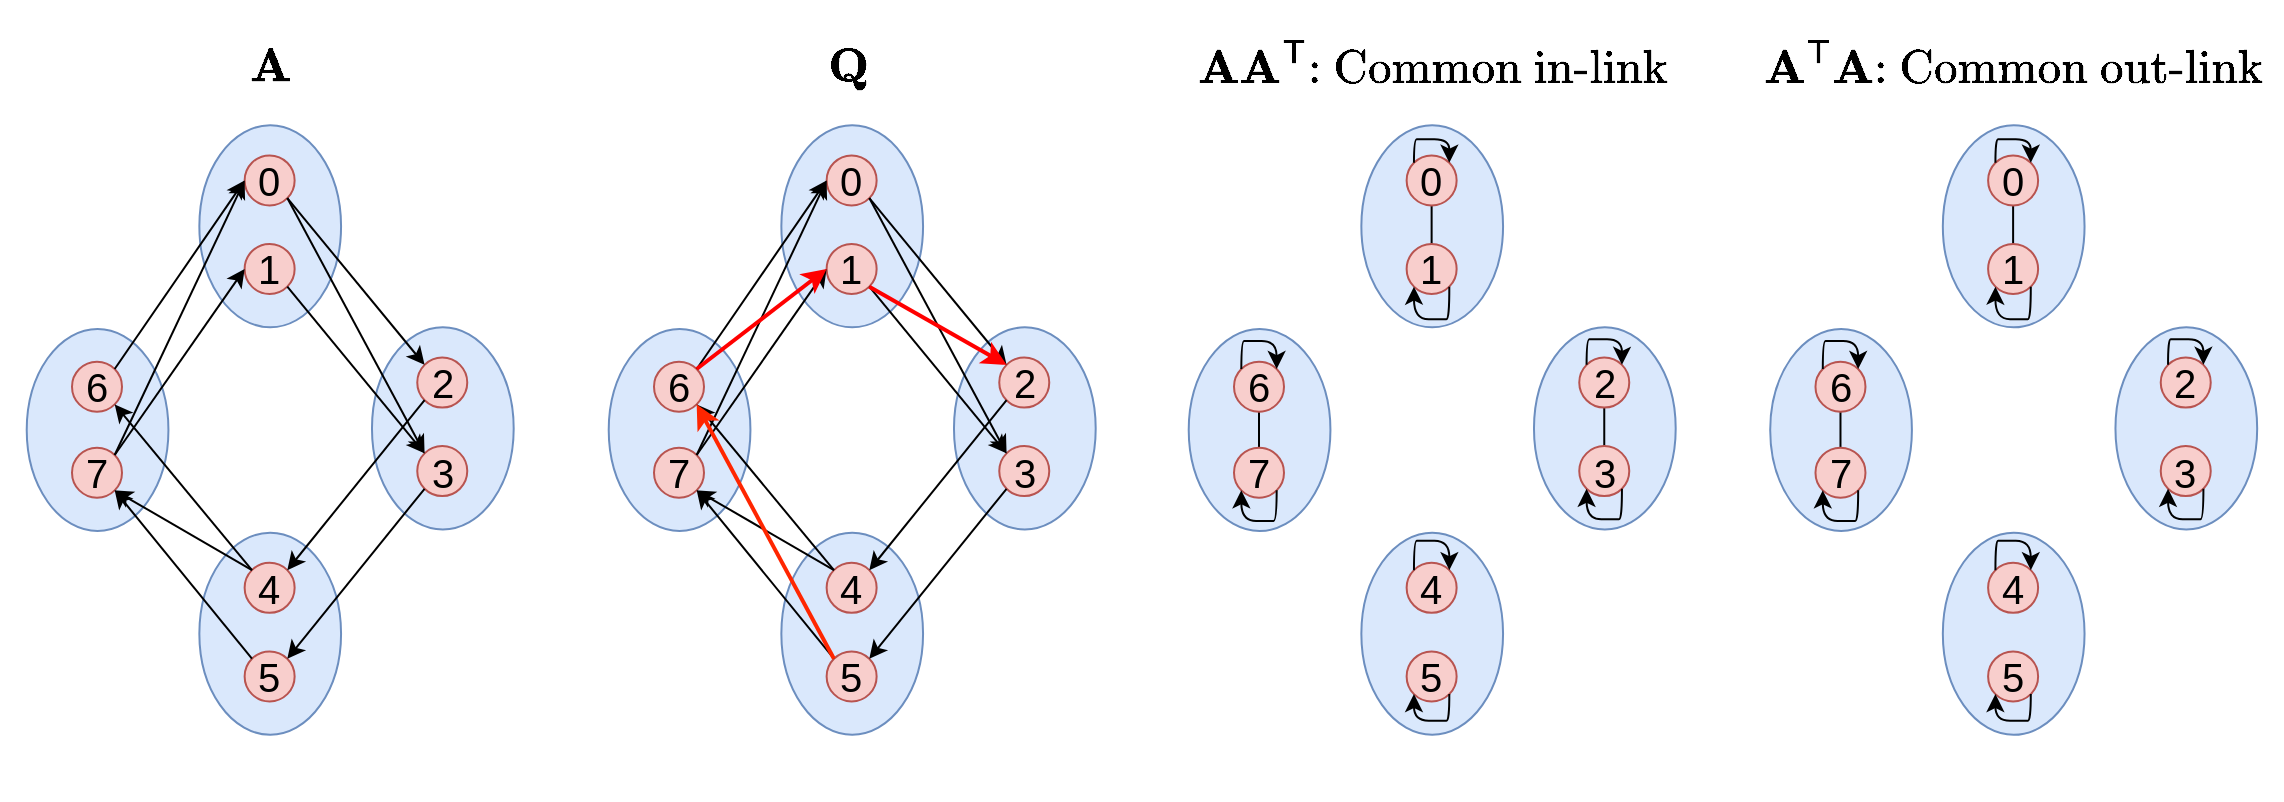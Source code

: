 <mxfile version="21.6.8" type="github">
  <diagram name="Page-1" id="w1v2pbCQFpZ6DE9W8kbo">
    <mxGraphModel dx="855" dy="526" grid="1" gridSize="10" guides="1" tooltips="1" connect="1" arrows="1" fold="1" page="1" pageScale="1" pageWidth="1400" pageHeight="850" math="1" shadow="0">
      <root>
        <mxCell id="0" />
        <mxCell id="1" parent="0" />
        <mxCell id="zq6gwk42By_WQmrwpAdC-290" value="" style="rounded=0;whiteSpace=wrap;html=1;strokeColor=none;" vertex="1" parent="1">
          <mxGeometry x="69.79" y="30" width="1140" height="400" as="geometry" />
        </mxCell>
        <mxCell id="zq6gwk42By_WQmrwpAdC-291" value="" style="group" vertex="1" connectable="0" parent="1">
          <mxGeometry x="82" y="60" width="1115.59" height="340" as="geometry" />
        </mxCell>
        <mxCell id="zq6gwk42By_WQmrwpAdC-72" value="" style="group" vertex="1" connectable="0" parent="zq6gwk42By_WQmrwpAdC-291">
          <mxGeometry y="30" width="243.85" height="310" as="geometry" />
        </mxCell>
        <mxCell id="zq6gwk42By_WQmrwpAdC-155" value="" style="group" vertex="1" connectable="0" parent="zq6gwk42By_WQmrwpAdC-72">
          <mxGeometry x="0.361" y="103.674" width="243.489" height="101.853" as="geometry" />
        </mxCell>
        <mxCell id="zq6gwk42By_WQmrwpAdC-154" value="" style="group" vertex="1" connectable="0" parent="zq6gwk42By_WQmrwpAdC-155">
          <mxGeometry y="0.8" width="70.857" height="101.053" as="geometry" />
        </mxCell>
        <mxCell id="zq6gwk42By_WQmrwpAdC-10" value="" style="ellipse;whiteSpace=wrap;html=1;rotation=-90;fillColor=#dae8fc;strokeColor=#6c8ebf;" vertex="1" parent="zq6gwk42By_WQmrwpAdC-154">
          <mxGeometry x="-15.098" y="15.098" width="101.053" height="70.857" as="geometry" />
        </mxCell>
        <mxCell id="zq6gwk42By_WQmrwpAdC-11" value="6" style="ellipse;whiteSpace=wrap;html=1;aspect=fixed;fillColor=#f8cecc;strokeColor=#b85450;fontSize=20;" vertex="1" parent="zq6gwk42By_WQmrwpAdC-154">
          <mxGeometry x="22.638" y="16.371" width="25" height="25" as="geometry" />
        </mxCell>
        <mxCell id="zq6gwk42By_WQmrwpAdC-12" value="7" style="ellipse;whiteSpace=wrap;html=1;aspect=fixed;fillColor=#f8cecc;strokeColor=#b85450;fontSize=20;" vertex="1" parent="zq6gwk42By_WQmrwpAdC-154">
          <mxGeometry x="22.638" y="59.372" width="25" height="25" as="geometry" />
        </mxCell>
        <mxCell id="zq6gwk42By_WQmrwpAdC-152" value="" style="group" vertex="1" connectable="0" parent="zq6gwk42By_WQmrwpAdC-155">
          <mxGeometry x="172.632" width="70.857" height="101.053" as="geometry" />
        </mxCell>
        <mxCell id="zq6gwk42By_WQmrwpAdC-4" value="" style="ellipse;whiteSpace=wrap;html=1;rotation=-90;fillColor=#dae8fc;strokeColor=#6c8ebf;" vertex="1" parent="zq6gwk42By_WQmrwpAdC-152">
          <mxGeometry x="-15.098" y="15.098" width="101.053" height="70.857" as="geometry" />
        </mxCell>
        <mxCell id="zq6gwk42By_WQmrwpAdC-5" value="2" style="ellipse;whiteSpace=wrap;html=1;aspect=fixed;fillColor=#f8cecc;strokeColor=#b85450;fontSize=20;" vertex="1" parent="zq6gwk42By_WQmrwpAdC-152">
          <mxGeometry x="22.638" y="15.086" width="25" height="25" as="geometry" />
        </mxCell>
        <mxCell id="zq6gwk42By_WQmrwpAdC-6" value="3" style="ellipse;whiteSpace=wrap;html=1;aspect=fixed;fillColor=#f8cecc;strokeColor=#b85450;fontSize=20;" vertex="1" parent="zq6gwk42By_WQmrwpAdC-152">
          <mxGeometry x="22.638" y="59.372" width="25" height="25" as="geometry" />
        </mxCell>
        <mxCell id="zq6gwk42By_WQmrwpAdC-156" value="" style="group" vertex="1" connectable="0" parent="zq6gwk42By_WQmrwpAdC-72">
          <mxGeometry x="86.677" y="2.617" width="70.857" height="304.767" as="geometry" />
        </mxCell>
        <mxCell id="zq6gwk42By_WQmrwpAdC-151" value="" style="group" vertex="1" connectable="0" parent="zq6gwk42By_WQmrwpAdC-156">
          <mxGeometry width="70.857" height="101.053" as="geometry" />
        </mxCell>
        <mxCell id="zq6gwk42By_WQmrwpAdC-1" value="" style="ellipse;whiteSpace=wrap;html=1;rotation=-90;fillColor=#dae8fc;strokeColor=#6c8ebf;" vertex="1" parent="zq6gwk42By_WQmrwpAdC-151">
          <mxGeometry x="-15.098" y="15.098" width="101.053" height="70.857" as="geometry" />
        </mxCell>
        <mxCell id="zq6gwk42By_WQmrwpAdC-2" value="0" style="ellipse;whiteSpace=wrap;html=1;aspect=fixed;fillColor=#f8cecc;strokeColor=#b85450;fontSize=20;" vertex="1" parent="zq6gwk42By_WQmrwpAdC-151">
          <mxGeometry x="22.638" y="15.086" width="25" height="25" as="geometry" />
        </mxCell>
        <mxCell id="zq6gwk42By_WQmrwpAdC-3" value="1" style="ellipse;whiteSpace=wrap;html=1;aspect=fixed;fillColor=#f8cecc;strokeColor=#b85450;fontSize=20;" vertex="1" parent="zq6gwk42By_WQmrwpAdC-151">
          <mxGeometry x="22.638" y="59.372" width="25" height="25" as="geometry" />
        </mxCell>
        <mxCell id="zq6gwk42By_WQmrwpAdC-153" value="" style="group" vertex="1" connectable="0" parent="zq6gwk42By_WQmrwpAdC-156">
          <mxGeometry y="203.714" width="70.857" height="101.053" as="geometry" />
        </mxCell>
        <mxCell id="zq6gwk42By_WQmrwpAdC-7" value="" style="ellipse;whiteSpace=wrap;html=1;rotation=-90;fillColor=#dae8fc;strokeColor=#6c8ebf;" vertex="1" parent="zq6gwk42By_WQmrwpAdC-153">
          <mxGeometry x="-15.098" y="15.098" width="101.053" height="70.857" as="geometry" />
        </mxCell>
        <mxCell id="zq6gwk42By_WQmrwpAdC-8" value="4" style="ellipse;whiteSpace=wrap;html=1;aspect=fixed;fillColor=#f8cecc;strokeColor=#b85450;fontSize=20;" vertex="1" parent="zq6gwk42By_WQmrwpAdC-153">
          <mxGeometry x="22.638" y="15.086" width="25" height="25" as="geometry" />
        </mxCell>
        <mxCell id="zq6gwk42By_WQmrwpAdC-9" value="5" style="ellipse;whiteSpace=wrap;html=1;aspect=fixed;fillColor=#f8cecc;strokeColor=#b85450;fontSize=20;" vertex="1" parent="zq6gwk42By_WQmrwpAdC-153">
          <mxGeometry x="22.638" y="59.372" width="25" height="25" as="geometry" />
        </mxCell>
        <mxCell id="zq6gwk42By_WQmrwpAdC-23" style="rounded=0;orthogonalLoop=1;jettySize=auto;html=1;exitX=1;exitY=0;exitDx=0;exitDy=0;entryX=0;entryY=0.5;entryDx=0;entryDy=0;" edge="1" parent="zq6gwk42By_WQmrwpAdC-72" source="zq6gwk42By_WQmrwpAdC-11" target="zq6gwk42By_WQmrwpAdC-2">
          <mxGeometry relative="1" as="geometry" />
        </mxCell>
        <mxCell id="zq6gwk42By_WQmrwpAdC-24" style="rounded=0;orthogonalLoop=1;jettySize=auto;html=1;exitX=1;exitY=0;exitDx=0;exitDy=0;entryX=0;entryY=0.5;entryDx=0;entryDy=0;" edge="1" parent="zq6gwk42By_WQmrwpAdC-72" source="zq6gwk42By_WQmrwpAdC-12" target="zq6gwk42By_WQmrwpAdC-2">
          <mxGeometry relative="1" as="geometry" />
        </mxCell>
        <mxCell id="zq6gwk42By_WQmrwpAdC-25" style="rounded=0;orthogonalLoop=1;jettySize=auto;html=1;exitX=1;exitY=0;exitDx=0;exitDy=0;entryX=0;entryY=0.5;entryDx=0;entryDy=0;" edge="1" parent="zq6gwk42By_WQmrwpAdC-72" source="zq6gwk42By_WQmrwpAdC-12" target="zq6gwk42By_WQmrwpAdC-3">
          <mxGeometry relative="1" as="geometry" />
        </mxCell>
        <mxCell id="zq6gwk42By_WQmrwpAdC-13" style="rounded=0;orthogonalLoop=1;jettySize=auto;html=1;exitX=1;exitY=1;exitDx=0;exitDy=0;entryX=0;entryY=0;entryDx=0;entryDy=0;" edge="1" parent="zq6gwk42By_WQmrwpAdC-72" source="zq6gwk42By_WQmrwpAdC-2" target="zq6gwk42By_WQmrwpAdC-5">
          <mxGeometry relative="1" as="geometry" />
        </mxCell>
        <mxCell id="zq6gwk42By_WQmrwpAdC-14" style="rounded=0;orthogonalLoop=1;jettySize=auto;html=1;exitX=1;exitY=1;exitDx=0;exitDy=0;entryX=0;entryY=0;entryDx=0;entryDy=0;" edge="1" parent="zq6gwk42By_WQmrwpAdC-72" source="zq6gwk42By_WQmrwpAdC-2" target="zq6gwk42By_WQmrwpAdC-6">
          <mxGeometry relative="1" as="geometry" />
        </mxCell>
        <mxCell id="zq6gwk42By_WQmrwpAdC-17" style="rounded=0;orthogonalLoop=1;jettySize=auto;html=1;exitX=1;exitY=1;exitDx=0;exitDy=0;entryX=0;entryY=0;entryDx=0;entryDy=0;" edge="1" parent="zq6gwk42By_WQmrwpAdC-72" source="zq6gwk42By_WQmrwpAdC-3" target="zq6gwk42By_WQmrwpAdC-6">
          <mxGeometry relative="1" as="geometry">
            <mxPoint x="202.105" y="172.714" as="targetPoint" />
          </mxGeometry>
        </mxCell>
        <mxCell id="zq6gwk42By_WQmrwpAdC-19" style="rounded=0;orthogonalLoop=1;jettySize=auto;html=1;exitX=0;exitY=1;exitDx=0;exitDy=0;entryX=1;entryY=0;entryDx=0;entryDy=0;" edge="1" parent="zq6gwk42By_WQmrwpAdC-72" source="zq6gwk42By_WQmrwpAdC-6" target="zq6gwk42By_WQmrwpAdC-9">
          <mxGeometry relative="1" as="geometry" />
        </mxCell>
        <mxCell id="zq6gwk42By_WQmrwpAdC-18" style="rounded=0;orthogonalLoop=1;jettySize=auto;html=1;exitX=0;exitY=1;exitDx=0;exitDy=0;entryX=1;entryY=0;entryDx=0;entryDy=0;" edge="1" parent="zq6gwk42By_WQmrwpAdC-72" source="zq6gwk42By_WQmrwpAdC-5" target="zq6gwk42By_WQmrwpAdC-8">
          <mxGeometry relative="1" as="geometry" />
        </mxCell>
        <mxCell id="zq6gwk42By_WQmrwpAdC-20" style="rounded=0;orthogonalLoop=1;jettySize=auto;html=1;exitX=0;exitY=0;exitDx=0;exitDy=0;entryX=1;entryY=1;entryDx=0;entryDy=0;" edge="1" parent="zq6gwk42By_WQmrwpAdC-72" source="zq6gwk42By_WQmrwpAdC-8" target="zq6gwk42By_WQmrwpAdC-11">
          <mxGeometry relative="1" as="geometry" />
        </mxCell>
        <mxCell id="zq6gwk42By_WQmrwpAdC-21" style="rounded=0;orthogonalLoop=1;jettySize=auto;html=1;exitX=0;exitY=0;exitDx=0;exitDy=0;entryX=1;entryY=1;entryDx=0;entryDy=0;" edge="1" parent="zq6gwk42By_WQmrwpAdC-72" source="zq6gwk42By_WQmrwpAdC-8" target="zq6gwk42By_WQmrwpAdC-12">
          <mxGeometry relative="1" as="geometry" />
        </mxCell>
        <mxCell id="zq6gwk42By_WQmrwpAdC-22" style="rounded=0;orthogonalLoop=1;jettySize=auto;html=1;exitX=0;exitY=0;exitDx=0;exitDy=0;entryX=1;entryY=1;entryDx=0;entryDy=0;" edge="1" parent="zq6gwk42By_WQmrwpAdC-72" source="zq6gwk42By_WQmrwpAdC-9" target="zq6gwk42By_WQmrwpAdC-12">
          <mxGeometry relative="1" as="geometry" />
        </mxCell>
        <mxCell id="zq6gwk42By_WQmrwpAdC-157" value="" style="group" vertex="1" connectable="0" parent="zq6gwk42By_WQmrwpAdC-291">
          <mxGeometry x="581" y="30" width="243.85" height="310" as="geometry" />
        </mxCell>
        <mxCell id="zq6gwk42By_WQmrwpAdC-158" value="" style="group" vertex="1" connectable="0" parent="zq6gwk42By_WQmrwpAdC-157">
          <mxGeometry x="0.361" y="103.674" width="243.489" height="101.853" as="geometry" />
        </mxCell>
        <mxCell id="zq6gwk42By_WQmrwpAdC-159" value="" style="group" vertex="1" connectable="0" parent="zq6gwk42By_WQmrwpAdC-158">
          <mxGeometry y="0.8" width="70.857" height="101.053" as="geometry" />
        </mxCell>
        <mxCell id="zq6gwk42By_WQmrwpAdC-160" value="" style="ellipse;whiteSpace=wrap;html=1;rotation=-90;fillColor=#dae8fc;strokeColor=#6c8ebf;" vertex="1" parent="zq6gwk42By_WQmrwpAdC-159">
          <mxGeometry x="-15.098" y="15.098" width="101.053" height="70.857" as="geometry" />
        </mxCell>
        <mxCell id="zq6gwk42By_WQmrwpAdC-209" style="edgeStyle=orthogonalEdgeStyle;rounded=0;orthogonalLoop=1;jettySize=auto;html=1;exitX=0.5;exitY=1;exitDx=0;exitDy=0;entryX=0.5;entryY=0;entryDx=0;entryDy=0;startArrow=none;startFill=0;fontSize=20;endArrow=none;endFill=0;" edge="1" parent="zq6gwk42By_WQmrwpAdC-159" source="zq6gwk42By_WQmrwpAdC-161" target="zq6gwk42By_WQmrwpAdC-162">
          <mxGeometry relative="1" as="geometry" />
        </mxCell>
        <mxCell id="zq6gwk42By_WQmrwpAdC-161" value="6" style="ellipse;whiteSpace=wrap;html=1;aspect=fixed;fillColor=#f8cecc;strokeColor=#b85450;fontSize=20;" vertex="1" parent="zq6gwk42By_WQmrwpAdC-159">
          <mxGeometry x="22.638" y="16.371" width="25" height="25" as="geometry" />
        </mxCell>
        <mxCell id="zq6gwk42By_WQmrwpAdC-162" value="7" style="ellipse;whiteSpace=wrap;html=1;aspect=fixed;fillColor=#f8cecc;strokeColor=#b85450;fontSize=20;" vertex="1" parent="zq6gwk42By_WQmrwpAdC-159">
          <mxGeometry x="22.638" y="59.372" width="25" height="25" as="geometry" />
        </mxCell>
        <mxCell id="zq6gwk42By_WQmrwpAdC-215" style="edgeStyle=orthogonalEdgeStyle;rounded=0;orthogonalLoop=1;jettySize=auto;html=1;exitX=0;exitY=0;exitDx=0;exitDy=0;entryX=1;entryY=0;entryDx=0;entryDy=0;curved=1;" edge="1" parent="zq6gwk42By_WQmrwpAdC-159" source="zq6gwk42By_WQmrwpAdC-161" target="zq6gwk42By_WQmrwpAdC-161">
          <mxGeometry relative="1" as="geometry">
            <Array as="points">
              <mxPoint x="29" y="6" />
              <mxPoint x="41" y="6" />
            </Array>
          </mxGeometry>
        </mxCell>
        <mxCell id="zq6gwk42By_WQmrwpAdC-216" style="edgeStyle=orthogonalEdgeStyle;rounded=0;orthogonalLoop=1;jettySize=auto;html=1;exitX=1;exitY=1;exitDx=0;exitDy=0;entryX=0;entryY=1;entryDx=0;entryDy=0;curved=1;" edge="1" parent="zq6gwk42By_WQmrwpAdC-159" source="zq6gwk42By_WQmrwpAdC-162" target="zq6gwk42By_WQmrwpAdC-162">
          <mxGeometry relative="1" as="geometry">
            <Array as="points">
              <mxPoint x="41" y="96" />
              <mxPoint x="29" y="96" />
            </Array>
          </mxGeometry>
        </mxCell>
        <mxCell id="zq6gwk42By_WQmrwpAdC-163" value="" style="group" vertex="1" connectable="0" parent="zq6gwk42By_WQmrwpAdC-158">
          <mxGeometry x="172.632" width="70.857" height="101.053" as="geometry" />
        </mxCell>
        <mxCell id="zq6gwk42By_WQmrwpAdC-164" value="" style="ellipse;whiteSpace=wrap;html=1;rotation=-90;fillColor=#dae8fc;strokeColor=#6c8ebf;" vertex="1" parent="zq6gwk42By_WQmrwpAdC-163">
          <mxGeometry x="-15.098" y="15.098" width="101.053" height="70.857" as="geometry" />
        </mxCell>
        <mxCell id="zq6gwk42By_WQmrwpAdC-207" style="edgeStyle=orthogonalEdgeStyle;rounded=0;orthogonalLoop=1;jettySize=auto;html=1;exitX=0.5;exitY=1;exitDx=0;exitDy=0;entryX=0.5;entryY=0;entryDx=0;entryDy=0;startArrow=none;startFill=0;fontSize=20;endArrow=none;endFill=0;" edge="1" parent="zq6gwk42By_WQmrwpAdC-163" source="zq6gwk42By_WQmrwpAdC-165" target="zq6gwk42By_WQmrwpAdC-166">
          <mxGeometry relative="1" as="geometry" />
        </mxCell>
        <mxCell id="zq6gwk42By_WQmrwpAdC-165" value="2" style="ellipse;whiteSpace=wrap;html=1;aspect=fixed;fillColor=#f8cecc;strokeColor=#b85450;fontSize=20;" vertex="1" parent="zq6gwk42By_WQmrwpAdC-163">
          <mxGeometry x="22.638" y="15.086" width="25" height="25" as="geometry" />
        </mxCell>
        <mxCell id="zq6gwk42By_WQmrwpAdC-166" value="3" style="ellipse;whiteSpace=wrap;html=1;aspect=fixed;fillColor=#f8cecc;strokeColor=#b85450;fontSize=20;" vertex="1" parent="zq6gwk42By_WQmrwpAdC-163">
          <mxGeometry x="22.638" y="59.372" width="25" height="25" as="geometry" />
        </mxCell>
        <mxCell id="zq6gwk42By_WQmrwpAdC-213" style="edgeStyle=orthogonalEdgeStyle;rounded=0;orthogonalLoop=1;jettySize=auto;html=1;exitX=0;exitY=0;exitDx=0;exitDy=0;entryX=1;entryY=0;entryDx=0;entryDy=0;curved=1;" edge="1" parent="zq6gwk42By_WQmrwpAdC-163" source="zq6gwk42By_WQmrwpAdC-165" target="zq6gwk42By_WQmrwpAdC-165">
          <mxGeometry relative="1" as="geometry">
            <Array as="points">
              <mxPoint x="29" y="6" />
              <mxPoint x="41" y="6" />
            </Array>
          </mxGeometry>
        </mxCell>
        <mxCell id="zq6gwk42By_WQmrwpAdC-214" style="edgeStyle=orthogonalEdgeStyle;rounded=0;orthogonalLoop=1;jettySize=auto;html=1;exitX=1;exitY=1;exitDx=0;exitDy=0;entryX=0;entryY=1;entryDx=0;entryDy=0;curved=1;" edge="1" parent="zq6gwk42By_WQmrwpAdC-163" source="zq6gwk42By_WQmrwpAdC-166" target="zq6gwk42By_WQmrwpAdC-166">
          <mxGeometry relative="1" as="geometry">
            <Array as="points">
              <mxPoint x="41" y="96" />
              <mxPoint x="29" y="96" />
            </Array>
          </mxGeometry>
        </mxCell>
        <mxCell id="zq6gwk42By_WQmrwpAdC-167" value="" style="group" vertex="1" connectable="0" parent="zq6gwk42By_WQmrwpAdC-157">
          <mxGeometry x="86.677" y="2.617" width="70.857" height="304.767" as="geometry" />
        </mxCell>
        <mxCell id="zq6gwk42By_WQmrwpAdC-168" value="" style="group" vertex="1" connectable="0" parent="zq6gwk42By_WQmrwpAdC-167">
          <mxGeometry width="70.857" height="101.053" as="geometry" />
        </mxCell>
        <mxCell id="zq6gwk42By_WQmrwpAdC-169" value="" style="ellipse;whiteSpace=wrap;html=1;rotation=-90;fillColor=#dae8fc;strokeColor=#6c8ebf;" vertex="1" parent="zq6gwk42By_WQmrwpAdC-168">
          <mxGeometry x="-15.098" y="15.098" width="101.053" height="70.857" as="geometry" />
        </mxCell>
        <mxCell id="zq6gwk42By_WQmrwpAdC-206" style="edgeStyle=orthogonalEdgeStyle;rounded=0;orthogonalLoop=1;jettySize=auto;html=1;exitX=0.5;exitY=1;exitDx=0;exitDy=0;entryX=0.5;entryY=0;entryDx=0;entryDy=0;startArrow=none;startFill=0;fontSize=20;endArrow=none;endFill=0;" edge="1" parent="zq6gwk42By_WQmrwpAdC-168" source="zq6gwk42By_WQmrwpAdC-170" target="zq6gwk42By_WQmrwpAdC-171">
          <mxGeometry relative="1" as="geometry" />
        </mxCell>
        <mxCell id="zq6gwk42By_WQmrwpAdC-170" value="0" style="ellipse;whiteSpace=wrap;html=1;aspect=fixed;fillColor=#f8cecc;strokeColor=#b85450;fontSize=20;" vertex="1" parent="zq6gwk42By_WQmrwpAdC-168">
          <mxGeometry x="22.638" y="15.086" width="25" height="25" as="geometry" />
        </mxCell>
        <mxCell id="zq6gwk42By_WQmrwpAdC-171" value="1" style="ellipse;whiteSpace=wrap;html=1;aspect=fixed;fillColor=#f8cecc;strokeColor=#b85450;fontSize=20;" vertex="1" parent="zq6gwk42By_WQmrwpAdC-168">
          <mxGeometry x="22.638" y="59.372" width="25" height="25" as="geometry" />
        </mxCell>
        <mxCell id="zq6gwk42By_WQmrwpAdC-211" style="edgeStyle=orthogonalEdgeStyle;rounded=0;orthogonalLoop=1;jettySize=auto;html=1;exitX=0;exitY=0;exitDx=0;exitDy=0;entryX=1;entryY=0;entryDx=0;entryDy=0;curved=1;" edge="1" parent="zq6gwk42By_WQmrwpAdC-168" source="zq6gwk42By_WQmrwpAdC-170" target="zq6gwk42By_WQmrwpAdC-170">
          <mxGeometry relative="1" as="geometry">
            <Array as="points">
              <mxPoint x="29" y="7" />
              <mxPoint x="41" y="7" />
            </Array>
          </mxGeometry>
        </mxCell>
        <mxCell id="zq6gwk42By_WQmrwpAdC-212" style="edgeStyle=orthogonalEdgeStyle;rounded=0;orthogonalLoop=1;jettySize=auto;html=1;exitX=1;exitY=1;exitDx=0;exitDy=0;entryX=0;entryY=1;entryDx=0;entryDy=0;curved=1;" edge="1" parent="zq6gwk42By_WQmrwpAdC-168" source="zq6gwk42By_WQmrwpAdC-171" target="zq6gwk42By_WQmrwpAdC-171">
          <mxGeometry relative="1" as="geometry">
            <Array as="points">
              <mxPoint x="41" y="97" />
              <mxPoint x="29" y="97" />
            </Array>
          </mxGeometry>
        </mxCell>
        <mxCell id="zq6gwk42By_WQmrwpAdC-172" value="" style="group" vertex="1" connectable="0" parent="zq6gwk42By_WQmrwpAdC-167">
          <mxGeometry y="203.714" width="70.857" height="101.053" as="geometry" />
        </mxCell>
        <mxCell id="zq6gwk42By_WQmrwpAdC-173" value="" style="ellipse;whiteSpace=wrap;html=1;rotation=-90;fillColor=#dae8fc;strokeColor=#6c8ebf;" vertex="1" parent="zq6gwk42By_WQmrwpAdC-172">
          <mxGeometry x="-15.098" y="15.098" width="101.053" height="70.857" as="geometry" />
        </mxCell>
        <mxCell id="zq6gwk42By_WQmrwpAdC-174" value="4" style="ellipse;whiteSpace=wrap;html=1;aspect=fixed;fillColor=#f8cecc;strokeColor=#b85450;fontSize=20;" vertex="1" parent="zq6gwk42By_WQmrwpAdC-172">
          <mxGeometry x="22.638" y="15.086" width="25" height="25" as="geometry" />
        </mxCell>
        <mxCell id="zq6gwk42By_WQmrwpAdC-175" value="5" style="ellipse;whiteSpace=wrap;html=1;aspect=fixed;fillColor=#f8cecc;strokeColor=#b85450;fontSize=20;" vertex="1" parent="zq6gwk42By_WQmrwpAdC-172">
          <mxGeometry x="22.638" y="59.372" width="25" height="25" as="geometry" />
        </mxCell>
        <mxCell id="zq6gwk42By_WQmrwpAdC-217" style="edgeStyle=orthogonalEdgeStyle;rounded=0;orthogonalLoop=1;jettySize=auto;html=1;exitX=0;exitY=0;exitDx=0;exitDy=0;entryX=1;entryY=0;entryDx=0;entryDy=0;curved=1;" edge="1" parent="zq6gwk42By_WQmrwpAdC-172" source="zq6gwk42By_WQmrwpAdC-174" target="zq6gwk42By_WQmrwpAdC-174">
          <mxGeometry relative="1" as="geometry">
            <Array as="points">
              <mxPoint x="29" y="4" />
              <mxPoint x="41" y="4" />
            </Array>
          </mxGeometry>
        </mxCell>
        <mxCell id="zq6gwk42By_WQmrwpAdC-218" style="edgeStyle=orthogonalEdgeStyle;rounded=0;orthogonalLoop=1;jettySize=auto;html=1;exitX=1;exitY=1;exitDx=0;exitDy=0;entryX=0;entryY=1;entryDx=0;entryDy=0;curved=1;" edge="1" parent="zq6gwk42By_WQmrwpAdC-172" source="zq6gwk42By_WQmrwpAdC-175" target="zq6gwk42By_WQmrwpAdC-175">
          <mxGeometry relative="1" as="geometry">
            <Array as="points">
              <mxPoint x="41" y="94" />
              <mxPoint x="29" y="94" />
            </Array>
          </mxGeometry>
        </mxCell>
        <mxCell id="zq6gwk42By_WQmrwpAdC-219" value="" style="group" vertex="1" connectable="0" parent="zq6gwk42By_WQmrwpAdC-291">
          <mxGeometry x="871.74" y="30" width="243.85" height="310" as="geometry" />
        </mxCell>
        <mxCell id="zq6gwk42By_WQmrwpAdC-220" value="" style="group" vertex="1" connectable="0" parent="zq6gwk42By_WQmrwpAdC-219">
          <mxGeometry x="0.361" y="103.674" width="243.489" height="101.853" as="geometry" />
        </mxCell>
        <mxCell id="zq6gwk42By_WQmrwpAdC-221" value="" style="group" vertex="1" connectable="0" parent="zq6gwk42By_WQmrwpAdC-220">
          <mxGeometry y="0.8" width="70.857" height="101.053" as="geometry" />
        </mxCell>
        <mxCell id="zq6gwk42By_WQmrwpAdC-222" value="" style="ellipse;whiteSpace=wrap;html=1;rotation=-90;fillColor=#dae8fc;strokeColor=#6c8ebf;" vertex="1" parent="zq6gwk42By_WQmrwpAdC-221">
          <mxGeometry x="-15.098" y="15.098" width="101.053" height="70.857" as="geometry" />
        </mxCell>
        <mxCell id="zq6gwk42By_WQmrwpAdC-223" style="edgeStyle=orthogonalEdgeStyle;rounded=0;orthogonalLoop=1;jettySize=auto;html=1;exitX=0.5;exitY=1;exitDx=0;exitDy=0;entryX=0.5;entryY=0;entryDx=0;entryDy=0;startArrow=none;startFill=0;fontSize=20;endArrow=none;endFill=0;" edge="1" parent="zq6gwk42By_WQmrwpAdC-221" source="zq6gwk42By_WQmrwpAdC-224" target="zq6gwk42By_WQmrwpAdC-225">
          <mxGeometry relative="1" as="geometry" />
        </mxCell>
        <mxCell id="zq6gwk42By_WQmrwpAdC-224" value="6" style="ellipse;whiteSpace=wrap;html=1;aspect=fixed;fillColor=#f8cecc;strokeColor=#b85450;fontSize=20;" vertex="1" parent="zq6gwk42By_WQmrwpAdC-221">
          <mxGeometry x="22.638" y="16.371" width="25" height="25" as="geometry" />
        </mxCell>
        <mxCell id="zq6gwk42By_WQmrwpAdC-225" value="7" style="ellipse;whiteSpace=wrap;html=1;aspect=fixed;fillColor=#f8cecc;strokeColor=#b85450;fontSize=20;" vertex="1" parent="zq6gwk42By_WQmrwpAdC-221">
          <mxGeometry x="22.638" y="59.372" width="25" height="25" as="geometry" />
        </mxCell>
        <mxCell id="zq6gwk42By_WQmrwpAdC-226" style="edgeStyle=orthogonalEdgeStyle;rounded=0;orthogonalLoop=1;jettySize=auto;html=1;exitX=0;exitY=0;exitDx=0;exitDy=0;entryX=1;entryY=0;entryDx=0;entryDy=0;curved=1;" edge="1" parent="zq6gwk42By_WQmrwpAdC-221" source="zq6gwk42By_WQmrwpAdC-224" target="zq6gwk42By_WQmrwpAdC-224">
          <mxGeometry relative="1" as="geometry">
            <Array as="points">
              <mxPoint x="29" y="6" />
              <mxPoint x="41" y="6" />
            </Array>
          </mxGeometry>
        </mxCell>
        <mxCell id="zq6gwk42By_WQmrwpAdC-227" style="edgeStyle=orthogonalEdgeStyle;rounded=0;orthogonalLoop=1;jettySize=auto;html=1;exitX=1;exitY=1;exitDx=0;exitDy=0;entryX=0;entryY=1;entryDx=0;entryDy=0;curved=1;" edge="1" parent="zq6gwk42By_WQmrwpAdC-221" source="zq6gwk42By_WQmrwpAdC-225" target="zq6gwk42By_WQmrwpAdC-225">
          <mxGeometry relative="1" as="geometry">
            <Array as="points">
              <mxPoint x="41" y="96" />
              <mxPoint x="29" y="96" />
            </Array>
          </mxGeometry>
        </mxCell>
        <mxCell id="zq6gwk42By_WQmrwpAdC-228" value="" style="group" vertex="1" connectable="0" parent="zq6gwk42By_WQmrwpAdC-220">
          <mxGeometry x="172.632" width="70.857" height="101.053" as="geometry" />
        </mxCell>
        <mxCell id="zq6gwk42By_WQmrwpAdC-229" value="" style="ellipse;whiteSpace=wrap;html=1;rotation=-90;fillColor=#dae8fc;strokeColor=#6c8ebf;" vertex="1" parent="zq6gwk42By_WQmrwpAdC-228">
          <mxGeometry x="-15.098" y="15.098" width="101.053" height="70.857" as="geometry" />
        </mxCell>
        <mxCell id="zq6gwk42By_WQmrwpAdC-231" value="2" style="ellipse;whiteSpace=wrap;html=1;aspect=fixed;fillColor=#f8cecc;strokeColor=#b85450;fontSize=20;" vertex="1" parent="zq6gwk42By_WQmrwpAdC-228">
          <mxGeometry x="22.638" y="15.086" width="25" height="25" as="geometry" />
        </mxCell>
        <mxCell id="zq6gwk42By_WQmrwpAdC-232" value="3" style="ellipse;whiteSpace=wrap;html=1;aspect=fixed;fillColor=#f8cecc;strokeColor=#b85450;fontSize=20;" vertex="1" parent="zq6gwk42By_WQmrwpAdC-228">
          <mxGeometry x="22.638" y="59.372" width="25" height="25" as="geometry" />
        </mxCell>
        <mxCell id="zq6gwk42By_WQmrwpAdC-233" style="edgeStyle=orthogonalEdgeStyle;rounded=0;orthogonalLoop=1;jettySize=auto;html=1;exitX=0;exitY=0;exitDx=0;exitDy=0;entryX=1;entryY=0;entryDx=0;entryDy=0;curved=1;" edge="1" parent="zq6gwk42By_WQmrwpAdC-228" source="zq6gwk42By_WQmrwpAdC-231" target="zq6gwk42By_WQmrwpAdC-231">
          <mxGeometry relative="1" as="geometry">
            <Array as="points">
              <mxPoint x="29" y="6" />
              <mxPoint x="41" y="6" />
            </Array>
          </mxGeometry>
        </mxCell>
        <mxCell id="zq6gwk42By_WQmrwpAdC-234" style="edgeStyle=orthogonalEdgeStyle;rounded=0;orthogonalLoop=1;jettySize=auto;html=1;exitX=1;exitY=1;exitDx=0;exitDy=0;entryX=0;entryY=1;entryDx=0;entryDy=0;curved=1;" edge="1" parent="zq6gwk42By_WQmrwpAdC-228" source="zq6gwk42By_WQmrwpAdC-232" target="zq6gwk42By_WQmrwpAdC-232">
          <mxGeometry relative="1" as="geometry">
            <Array as="points">
              <mxPoint x="41" y="96" />
              <mxPoint x="29" y="96" />
            </Array>
          </mxGeometry>
        </mxCell>
        <mxCell id="zq6gwk42By_WQmrwpAdC-235" value="" style="group" vertex="1" connectable="0" parent="zq6gwk42By_WQmrwpAdC-219">
          <mxGeometry x="86.677" y="2.617" width="70.857" height="304.767" as="geometry" />
        </mxCell>
        <mxCell id="zq6gwk42By_WQmrwpAdC-236" value="" style="group" vertex="1" connectable="0" parent="zq6gwk42By_WQmrwpAdC-235">
          <mxGeometry width="70.857" height="101.053" as="geometry" />
        </mxCell>
        <mxCell id="zq6gwk42By_WQmrwpAdC-237" value="" style="ellipse;whiteSpace=wrap;html=1;rotation=-90;fillColor=#dae8fc;strokeColor=#6c8ebf;" vertex="1" parent="zq6gwk42By_WQmrwpAdC-236">
          <mxGeometry x="-15.098" y="15.098" width="101.053" height="70.857" as="geometry" />
        </mxCell>
        <mxCell id="zq6gwk42By_WQmrwpAdC-238" style="edgeStyle=orthogonalEdgeStyle;rounded=0;orthogonalLoop=1;jettySize=auto;html=1;exitX=0.5;exitY=1;exitDx=0;exitDy=0;entryX=0.5;entryY=0;entryDx=0;entryDy=0;startArrow=none;startFill=0;fontSize=20;endArrow=none;endFill=0;" edge="1" parent="zq6gwk42By_WQmrwpAdC-236" source="zq6gwk42By_WQmrwpAdC-239" target="zq6gwk42By_WQmrwpAdC-240">
          <mxGeometry relative="1" as="geometry" />
        </mxCell>
        <mxCell id="zq6gwk42By_WQmrwpAdC-239" value="0" style="ellipse;whiteSpace=wrap;html=1;aspect=fixed;fillColor=#f8cecc;strokeColor=#b85450;fontSize=20;" vertex="1" parent="zq6gwk42By_WQmrwpAdC-236">
          <mxGeometry x="22.638" y="15.086" width="25" height="25" as="geometry" />
        </mxCell>
        <mxCell id="zq6gwk42By_WQmrwpAdC-240" value="1" style="ellipse;whiteSpace=wrap;html=1;aspect=fixed;fillColor=#f8cecc;strokeColor=#b85450;fontSize=20;" vertex="1" parent="zq6gwk42By_WQmrwpAdC-236">
          <mxGeometry x="22.638" y="59.372" width="25" height="25" as="geometry" />
        </mxCell>
        <mxCell id="zq6gwk42By_WQmrwpAdC-241" style="edgeStyle=orthogonalEdgeStyle;rounded=0;orthogonalLoop=1;jettySize=auto;html=1;exitX=0;exitY=0;exitDx=0;exitDy=0;entryX=1;entryY=0;entryDx=0;entryDy=0;curved=1;" edge="1" parent="zq6gwk42By_WQmrwpAdC-236" source="zq6gwk42By_WQmrwpAdC-239" target="zq6gwk42By_WQmrwpAdC-239">
          <mxGeometry relative="1" as="geometry">
            <Array as="points">
              <mxPoint x="29" y="7" />
              <mxPoint x="41" y="7" />
            </Array>
          </mxGeometry>
        </mxCell>
        <mxCell id="zq6gwk42By_WQmrwpAdC-242" style="edgeStyle=orthogonalEdgeStyle;rounded=0;orthogonalLoop=1;jettySize=auto;html=1;exitX=1;exitY=1;exitDx=0;exitDy=0;entryX=0;entryY=1;entryDx=0;entryDy=0;curved=1;" edge="1" parent="zq6gwk42By_WQmrwpAdC-236" source="zq6gwk42By_WQmrwpAdC-240" target="zq6gwk42By_WQmrwpAdC-240">
          <mxGeometry relative="1" as="geometry">
            <Array as="points">
              <mxPoint x="41" y="97" />
              <mxPoint x="29" y="97" />
            </Array>
          </mxGeometry>
        </mxCell>
        <mxCell id="zq6gwk42By_WQmrwpAdC-243" value="" style="group" vertex="1" connectable="0" parent="zq6gwk42By_WQmrwpAdC-235">
          <mxGeometry y="203.714" width="70.857" height="101.053" as="geometry" />
        </mxCell>
        <mxCell id="zq6gwk42By_WQmrwpAdC-244" value="" style="ellipse;whiteSpace=wrap;html=1;rotation=-90;fillColor=#dae8fc;strokeColor=#6c8ebf;" vertex="1" parent="zq6gwk42By_WQmrwpAdC-243">
          <mxGeometry x="-15.098" y="15.098" width="101.053" height="70.857" as="geometry" />
        </mxCell>
        <mxCell id="zq6gwk42By_WQmrwpAdC-245" value="4" style="ellipse;whiteSpace=wrap;html=1;aspect=fixed;fillColor=#f8cecc;strokeColor=#b85450;fontSize=20;" vertex="1" parent="zq6gwk42By_WQmrwpAdC-243">
          <mxGeometry x="22.638" y="15.086" width="25" height="25" as="geometry" />
        </mxCell>
        <mxCell id="zq6gwk42By_WQmrwpAdC-246" value="5" style="ellipse;whiteSpace=wrap;html=1;aspect=fixed;fillColor=#f8cecc;strokeColor=#b85450;fontSize=20;" vertex="1" parent="zq6gwk42By_WQmrwpAdC-243">
          <mxGeometry x="22.638" y="59.372" width="25" height="25" as="geometry" />
        </mxCell>
        <mxCell id="zq6gwk42By_WQmrwpAdC-247" style="edgeStyle=orthogonalEdgeStyle;rounded=0;orthogonalLoop=1;jettySize=auto;html=1;exitX=0;exitY=0;exitDx=0;exitDy=0;entryX=1;entryY=0;entryDx=0;entryDy=0;curved=1;" edge="1" parent="zq6gwk42By_WQmrwpAdC-243" source="zq6gwk42By_WQmrwpAdC-245" target="zq6gwk42By_WQmrwpAdC-245">
          <mxGeometry relative="1" as="geometry">
            <Array as="points">
              <mxPoint x="29" y="4" />
              <mxPoint x="41" y="4" />
            </Array>
          </mxGeometry>
        </mxCell>
        <mxCell id="zq6gwk42By_WQmrwpAdC-248" style="edgeStyle=orthogonalEdgeStyle;rounded=0;orthogonalLoop=1;jettySize=auto;html=1;exitX=1;exitY=1;exitDx=0;exitDy=0;entryX=0;entryY=1;entryDx=0;entryDy=0;curved=1;" edge="1" parent="zq6gwk42By_WQmrwpAdC-243" source="zq6gwk42By_WQmrwpAdC-246" target="zq6gwk42By_WQmrwpAdC-246">
          <mxGeometry relative="1" as="geometry">
            <Array as="points">
              <mxPoint x="41" y="94" />
              <mxPoint x="29" y="94" />
            </Array>
          </mxGeometry>
        </mxCell>
        <mxCell id="zq6gwk42By_WQmrwpAdC-251" value="$$\mathbf{A}\mathbf{A}^\mathsf{T}\text{: Common in-link}$$&amp;nbsp;" style="text;html=1;strokeColor=none;fillColor=none;align=center;verticalAlign=middle;whiteSpace=wrap;rounded=0;fontSize=20;" vertex="1" parent="zq6gwk42By_WQmrwpAdC-291">
          <mxGeometry x="605.92" width="194" height="30" as="geometry" />
        </mxCell>
        <mxCell id="zq6gwk42By_WQmrwpAdC-253" value="$$\mathbf{A}^\mathsf{T}&lt;br&gt;\mathbf{A}\text{: Common out-link}$$&amp;nbsp;" style="text;html=1;strokeColor=none;fillColor=none;align=center;verticalAlign=middle;whiteSpace=wrap;rounded=0;fontSize=20;" vertex="1" parent="zq6gwk42By_WQmrwpAdC-291">
          <mxGeometry x="896.66" width="194" height="30" as="geometry" />
        </mxCell>
        <mxCell id="zq6gwk42By_WQmrwpAdC-254" value="$$\mathbf{A}$$&amp;nbsp;" style="text;html=1;strokeColor=none;fillColor=none;align=center;verticalAlign=middle;whiteSpace=wrap;rounded=0;fontSize=20;" vertex="1" parent="zq6gwk42By_WQmrwpAdC-291">
          <mxGeometry x="24.92" width="194" height="30" as="geometry" />
        </mxCell>
        <mxCell id="zq6gwk42By_WQmrwpAdC-255" value="" style="group" vertex="1" connectable="0" parent="zq6gwk42By_WQmrwpAdC-291">
          <mxGeometry x="291" y="30" width="243.85" height="310" as="geometry" />
        </mxCell>
        <mxCell id="zq6gwk42By_WQmrwpAdC-256" value="" style="group" vertex="1" connectable="0" parent="zq6gwk42By_WQmrwpAdC-255">
          <mxGeometry x="0.361" y="103.674" width="243.489" height="101.853" as="geometry" />
        </mxCell>
        <mxCell id="zq6gwk42By_WQmrwpAdC-257" value="" style="group" vertex="1" connectable="0" parent="zq6gwk42By_WQmrwpAdC-256">
          <mxGeometry y="0.8" width="70.857" height="101.053" as="geometry" />
        </mxCell>
        <mxCell id="zq6gwk42By_WQmrwpAdC-258" value="" style="ellipse;whiteSpace=wrap;html=1;rotation=-90;fillColor=#dae8fc;strokeColor=#6c8ebf;" vertex="1" parent="zq6gwk42By_WQmrwpAdC-257">
          <mxGeometry x="-15.098" y="15.098" width="101.053" height="70.857" as="geometry" />
        </mxCell>
        <mxCell id="zq6gwk42By_WQmrwpAdC-259" value="6" style="ellipse;whiteSpace=wrap;html=1;aspect=fixed;fillColor=#f8cecc;strokeColor=#b85450;fontSize=20;" vertex="1" parent="zq6gwk42By_WQmrwpAdC-257">
          <mxGeometry x="22.638" y="16.371" width="25" height="25" as="geometry" />
        </mxCell>
        <mxCell id="zq6gwk42By_WQmrwpAdC-260" value="7" style="ellipse;whiteSpace=wrap;html=1;aspect=fixed;fillColor=#f8cecc;strokeColor=#b85450;fontSize=20;" vertex="1" parent="zq6gwk42By_WQmrwpAdC-257">
          <mxGeometry x="22.638" y="59.372" width="25" height="25" as="geometry" />
        </mxCell>
        <mxCell id="zq6gwk42By_WQmrwpAdC-261" value="" style="group" vertex="1" connectable="0" parent="zq6gwk42By_WQmrwpAdC-256">
          <mxGeometry x="172.632" width="70.857" height="101.053" as="geometry" />
        </mxCell>
        <mxCell id="zq6gwk42By_WQmrwpAdC-262" value="" style="ellipse;whiteSpace=wrap;html=1;rotation=-90;fillColor=#dae8fc;strokeColor=#6c8ebf;" vertex="1" parent="zq6gwk42By_WQmrwpAdC-261">
          <mxGeometry x="-15.098" y="15.098" width="101.053" height="70.857" as="geometry" />
        </mxCell>
        <mxCell id="zq6gwk42By_WQmrwpAdC-263" value="2" style="ellipse;whiteSpace=wrap;html=1;aspect=fixed;fillColor=#f8cecc;strokeColor=#b85450;fontSize=20;" vertex="1" parent="zq6gwk42By_WQmrwpAdC-261">
          <mxGeometry x="22.638" y="15.086" width="25" height="25" as="geometry" />
        </mxCell>
        <mxCell id="zq6gwk42By_WQmrwpAdC-264" value="3" style="ellipse;whiteSpace=wrap;html=1;aspect=fixed;fillColor=#f8cecc;strokeColor=#b85450;fontSize=20;" vertex="1" parent="zq6gwk42By_WQmrwpAdC-261">
          <mxGeometry x="22.638" y="59.372" width="25" height="25" as="geometry" />
        </mxCell>
        <mxCell id="zq6gwk42By_WQmrwpAdC-265" value="" style="group" vertex="1" connectable="0" parent="zq6gwk42By_WQmrwpAdC-255">
          <mxGeometry x="86.677" y="2.617" width="70.857" height="304.767" as="geometry" />
        </mxCell>
        <mxCell id="zq6gwk42By_WQmrwpAdC-266" value="" style="group" vertex="1" connectable="0" parent="zq6gwk42By_WQmrwpAdC-265">
          <mxGeometry width="70.857" height="101.053" as="geometry" />
        </mxCell>
        <mxCell id="zq6gwk42By_WQmrwpAdC-267" value="" style="ellipse;whiteSpace=wrap;html=1;rotation=-90;fillColor=#dae8fc;strokeColor=#6c8ebf;" vertex="1" parent="zq6gwk42By_WQmrwpAdC-266">
          <mxGeometry x="-15.098" y="15.098" width="101.053" height="70.857" as="geometry" />
        </mxCell>
        <mxCell id="zq6gwk42By_WQmrwpAdC-268" value="0" style="ellipse;whiteSpace=wrap;html=1;aspect=fixed;fillColor=#f8cecc;strokeColor=#b85450;fontSize=20;" vertex="1" parent="zq6gwk42By_WQmrwpAdC-266">
          <mxGeometry x="22.638" y="15.086" width="25" height="25" as="geometry" />
        </mxCell>
        <mxCell id="zq6gwk42By_WQmrwpAdC-269" value="1" style="ellipse;whiteSpace=wrap;html=1;aspect=fixed;fillColor=#f8cecc;strokeColor=#b85450;fontSize=20;" vertex="1" parent="zq6gwk42By_WQmrwpAdC-266">
          <mxGeometry x="22.638" y="59.372" width="25" height="25" as="geometry" />
        </mxCell>
        <mxCell id="zq6gwk42By_WQmrwpAdC-270" value="" style="group" vertex="1" connectable="0" parent="zq6gwk42By_WQmrwpAdC-265">
          <mxGeometry y="203.714" width="70.857" height="101.053" as="geometry" />
        </mxCell>
        <mxCell id="zq6gwk42By_WQmrwpAdC-271" value="" style="ellipse;whiteSpace=wrap;html=1;rotation=-90;fillColor=#dae8fc;strokeColor=#6c8ebf;" vertex="1" parent="zq6gwk42By_WQmrwpAdC-270">
          <mxGeometry x="-15.098" y="15.098" width="101.053" height="70.857" as="geometry" />
        </mxCell>
        <mxCell id="zq6gwk42By_WQmrwpAdC-272" value="4" style="ellipse;whiteSpace=wrap;html=1;aspect=fixed;fillColor=#f8cecc;strokeColor=#b85450;fontSize=20;" vertex="1" parent="zq6gwk42By_WQmrwpAdC-270">
          <mxGeometry x="22.638" y="15.086" width="25" height="25" as="geometry" />
        </mxCell>
        <mxCell id="zq6gwk42By_WQmrwpAdC-273" value="5" style="ellipse;whiteSpace=wrap;html=1;aspect=fixed;fillColor=#f8cecc;strokeColor=#b85450;fontSize=20;" vertex="1" parent="zq6gwk42By_WQmrwpAdC-270">
          <mxGeometry x="22.638" y="59.372" width="25" height="25" as="geometry" />
        </mxCell>
        <mxCell id="zq6gwk42By_WQmrwpAdC-274" style="rounded=0;orthogonalLoop=1;jettySize=auto;html=1;exitX=1;exitY=0;exitDx=0;exitDy=0;entryX=0;entryY=0.5;entryDx=0;entryDy=0;" edge="1" parent="zq6gwk42By_WQmrwpAdC-255" source="zq6gwk42By_WQmrwpAdC-259" target="zq6gwk42By_WQmrwpAdC-268">
          <mxGeometry relative="1" as="geometry" />
        </mxCell>
        <mxCell id="zq6gwk42By_WQmrwpAdC-275" style="rounded=0;orthogonalLoop=1;jettySize=auto;html=1;exitX=1;exitY=0;exitDx=0;exitDy=0;entryX=0;entryY=0.5;entryDx=0;entryDy=0;" edge="1" parent="zq6gwk42By_WQmrwpAdC-255" source="zq6gwk42By_WQmrwpAdC-260" target="zq6gwk42By_WQmrwpAdC-268">
          <mxGeometry relative="1" as="geometry" />
        </mxCell>
        <mxCell id="zq6gwk42By_WQmrwpAdC-276" style="rounded=0;orthogonalLoop=1;jettySize=auto;html=1;exitX=1;exitY=0;exitDx=0;exitDy=0;entryX=0;entryY=0.5;entryDx=0;entryDy=0;" edge="1" parent="zq6gwk42By_WQmrwpAdC-255" source="zq6gwk42By_WQmrwpAdC-260" target="zq6gwk42By_WQmrwpAdC-269">
          <mxGeometry relative="1" as="geometry" />
        </mxCell>
        <mxCell id="zq6gwk42By_WQmrwpAdC-277" style="rounded=0;orthogonalLoop=1;jettySize=auto;html=1;exitX=1;exitY=1;exitDx=0;exitDy=0;entryX=0;entryY=0;entryDx=0;entryDy=0;" edge="1" parent="zq6gwk42By_WQmrwpAdC-255" source="zq6gwk42By_WQmrwpAdC-268" target="zq6gwk42By_WQmrwpAdC-263">
          <mxGeometry relative="1" as="geometry" />
        </mxCell>
        <mxCell id="zq6gwk42By_WQmrwpAdC-278" style="rounded=0;orthogonalLoop=1;jettySize=auto;html=1;exitX=1;exitY=1;exitDx=0;exitDy=0;entryX=0;entryY=0;entryDx=0;entryDy=0;" edge="1" parent="zq6gwk42By_WQmrwpAdC-255" source="zq6gwk42By_WQmrwpAdC-268" target="zq6gwk42By_WQmrwpAdC-264">
          <mxGeometry relative="1" as="geometry" />
        </mxCell>
        <mxCell id="zq6gwk42By_WQmrwpAdC-279" style="rounded=0;orthogonalLoop=1;jettySize=auto;html=1;exitX=1;exitY=1;exitDx=0;exitDy=0;entryX=0;entryY=0;entryDx=0;entryDy=0;" edge="1" parent="zq6gwk42By_WQmrwpAdC-255" source="zq6gwk42By_WQmrwpAdC-269" target="zq6gwk42By_WQmrwpAdC-264">
          <mxGeometry relative="1" as="geometry">
            <mxPoint x="202.105" y="172.714" as="targetPoint" />
          </mxGeometry>
        </mxCell>
        <mxCell id="zq6gwk42By_WQmrwpAdC-280" style="rounded=0;orthogonalLoop=1;jettySize=auto;html=1;exitX=0;exitY=1;exitDx=0;exitDy=0;entryX=1;entryY=0;entryDx=0;entryDy=0;" edge="1" parent="zq6gwk42By_WQmrwpAdC-255" source="zq6gwk42By_WQmrwpAdC-264" target="zq6gwk42By_WQmrwpAdC-273">
          <mxGeometry relative="1" as="geometry" />
        </mxCell>
        <mxCell id="zq6gwk42By_WQmrwpAdC-281" style="rounded=0;orthogonalLoop=1;jettySize=auto;html=1;exitX=0;exitY=1;exitDx=0;exitDy=0;entryX=1;entryY=0;entryDx=0;entryDy=0;" edge="1" parent="zq6gwk42By_WQmrwpAdC-255" source="zq6gwk42By_WQmrwpAdC-263" target="zq6gwk42By_WQmrwpAdC-272">
          <mxGeometry relative="1" as="geometry" />
        </mxCell>
        <mxCell id="zq6gwk42By_WQmrwpAdC-282" style="rounded=0;orthogonalLoop=1;jettySize=auto;html=1;exitX=0;exitY=0;exitDx=0;exitDy=0;entryX=1;entryY=1;entryDx=0;entryDy=0;" edge="1" parent="zq6gwk42By_WQmrwpAdC-255" source="zq6gwk42By_WQmrwpAdC-272" target="zq6gwk42By_WQmrwpAdC-259">
          <mxGeometry relative="1" as="geometry" />
        </mxCell>
        <mxCell id="zq6gwk42By_WQmrwpAdC-283" style="rounded=0;orthogonalLoop=1;jettySize=auto;html=1;exitX=0;exitY=0;exitDx=0;exitDy=0;entryX=1;entryY=1;entryDx=0;entryDy=0;" edge="1" parent="zq6gwk42By_WQmrwpAdC-255" source="zq6gwk42By_WQmrwpAdC-272" target="zq6gwk42By_WQmrwpAdC-260">
          <mxGeometry relative="1" as="geometry" />
        </mxCell>
        <mxCell id="zq6gwk42By_WQmrwpAdC-284" style="rounded=0;orthogonalLoop=1;jettySize=auto;html=1;exitX=0;exitY=0;exitDx=0;exitDy=0;entryX=1;entryY=1;entryDx=0;entryDy=0;" edge="1" parent="zq6gwk42By_WQmrwpAdC-255" source="zq6gwk42By_WQmrwpAdC-273" target="zq6gwk42By_WQmrwpAdC-260">
          <mxGeometry relative="1" as="geometry" />
        </mxCell>
        <mxCell id="zq6gwk42By_WQmrwpAdC-285" style="rounded=0;orthogonalLoop=1;jettySize=auto;html=1;exitX=0;exitY=0;exitDx=0;exitDy=0;entryX=1;entryY=1;entryDx=0;entryDy=0;strokeColor=#ff2600;strokeWidth=2;" edge="1" parent="zq6gwk42By_WQmrwpAdC-255" source="zq6gwk42By_WQmrwpAdC-273" target="zq6gwk42By_WQmrwpAdC-259">
          <mxGeometry relative="1" as="geometry" />
        </mxCell>
        <mxCell id="zq6gwk42By_WQmrwpAdC-286" style="rounded=0;orthogonalLoop=1;jettySize=auto;html=1;exitX=1;exitY=0;exitDx=0;exitDy=0;entryX=0;entryY=0.5;entryDx=0;entryDy=0;strokeColor=#FF0000;strokeWidth=2;" edge="1" parent="zq6gwk42By_WQmrwpAdC-255" source="zq6gwk42By_WQmrwpAdC-259" target="zq6gwk42By_WQmrwpAdC-269">
          <mxGeometry relative="1" as="geometry" />
        </mxCell>
        <mxCell id="zq6gwk42By_WQmrwpAdC-287" style="rounded=0;orthogonalLoop=1;jettySize=auto;html=1;entryX=0;entryY=0;entryDx=0;entryDy=0;strokeColor=#FF0000;strokeWidth=2;exitX=1;exitY=1;exitDx=0;exitDy=0;" edge="1" parent="zq6gwk42By_WQmrwpAdC-255" source="zq6gwk42By_WQmrwpAdC-269" target="zq6gwk42By_WQmrwpAdC-263">
          <mxGeometry relative="1" as="geometry">
            <mxPoint x="147" y="-80" as="sourcePoint" />
          </mxGeometry>
        </mxCell>
        <mxCell id="zq6gwk42By_WQmrwpAdC-289" value="$$\mathbf{Q}$$&amp;nbsp;" style="text;html=1;strokeColor=none;fillColor=none;align=center;verticalAlign=middle;whiteSpace=wrap;rounded=0;fontSize=20;" vertex="1" parent="zq6gwk42By_WQmrwpAdC-291">
          <mxGeometry x="313.92" width="194" height="30" as="geometry" />
        </mxCell>
      </root>
    </mxGraphModel>
  </diagram>
</mxfile>
